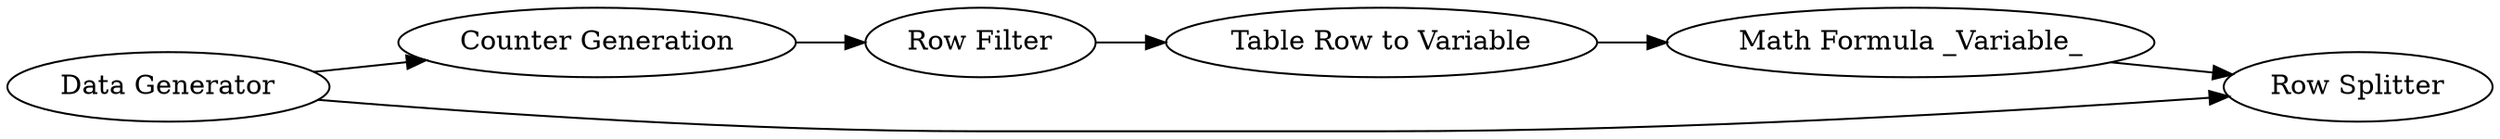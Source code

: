 digraph {
	"5096682042184707251_4" [label="Table Row to Variable"]
	"5096682042184707251_1" [label="Data Generator"]
	"5096682042184707251_3" [label="Row Filter"]
	"5096682042184707251_2" [label="Counter Generation"]
	"5096682042184707251_6" [label="Math Formula _Variable_"]
	"5096682042184707251_5" [label="Row Splitter"]
	"5096682042184707251_1" -> "5096682042184707251_2"
	"5096682042184707251_3" -> "5096682042184707251_4"
	"5096682042184707251_6" -> "5096682042184707251_5"
	"5096682042184707251_4" -> "5096682042184707251_6"
	"5096682042184707251_2" -> "5096682042184707251_3"
	"5096682042184707251_1" -> "5096682042184707251_5"
	rankdir=LR
}

